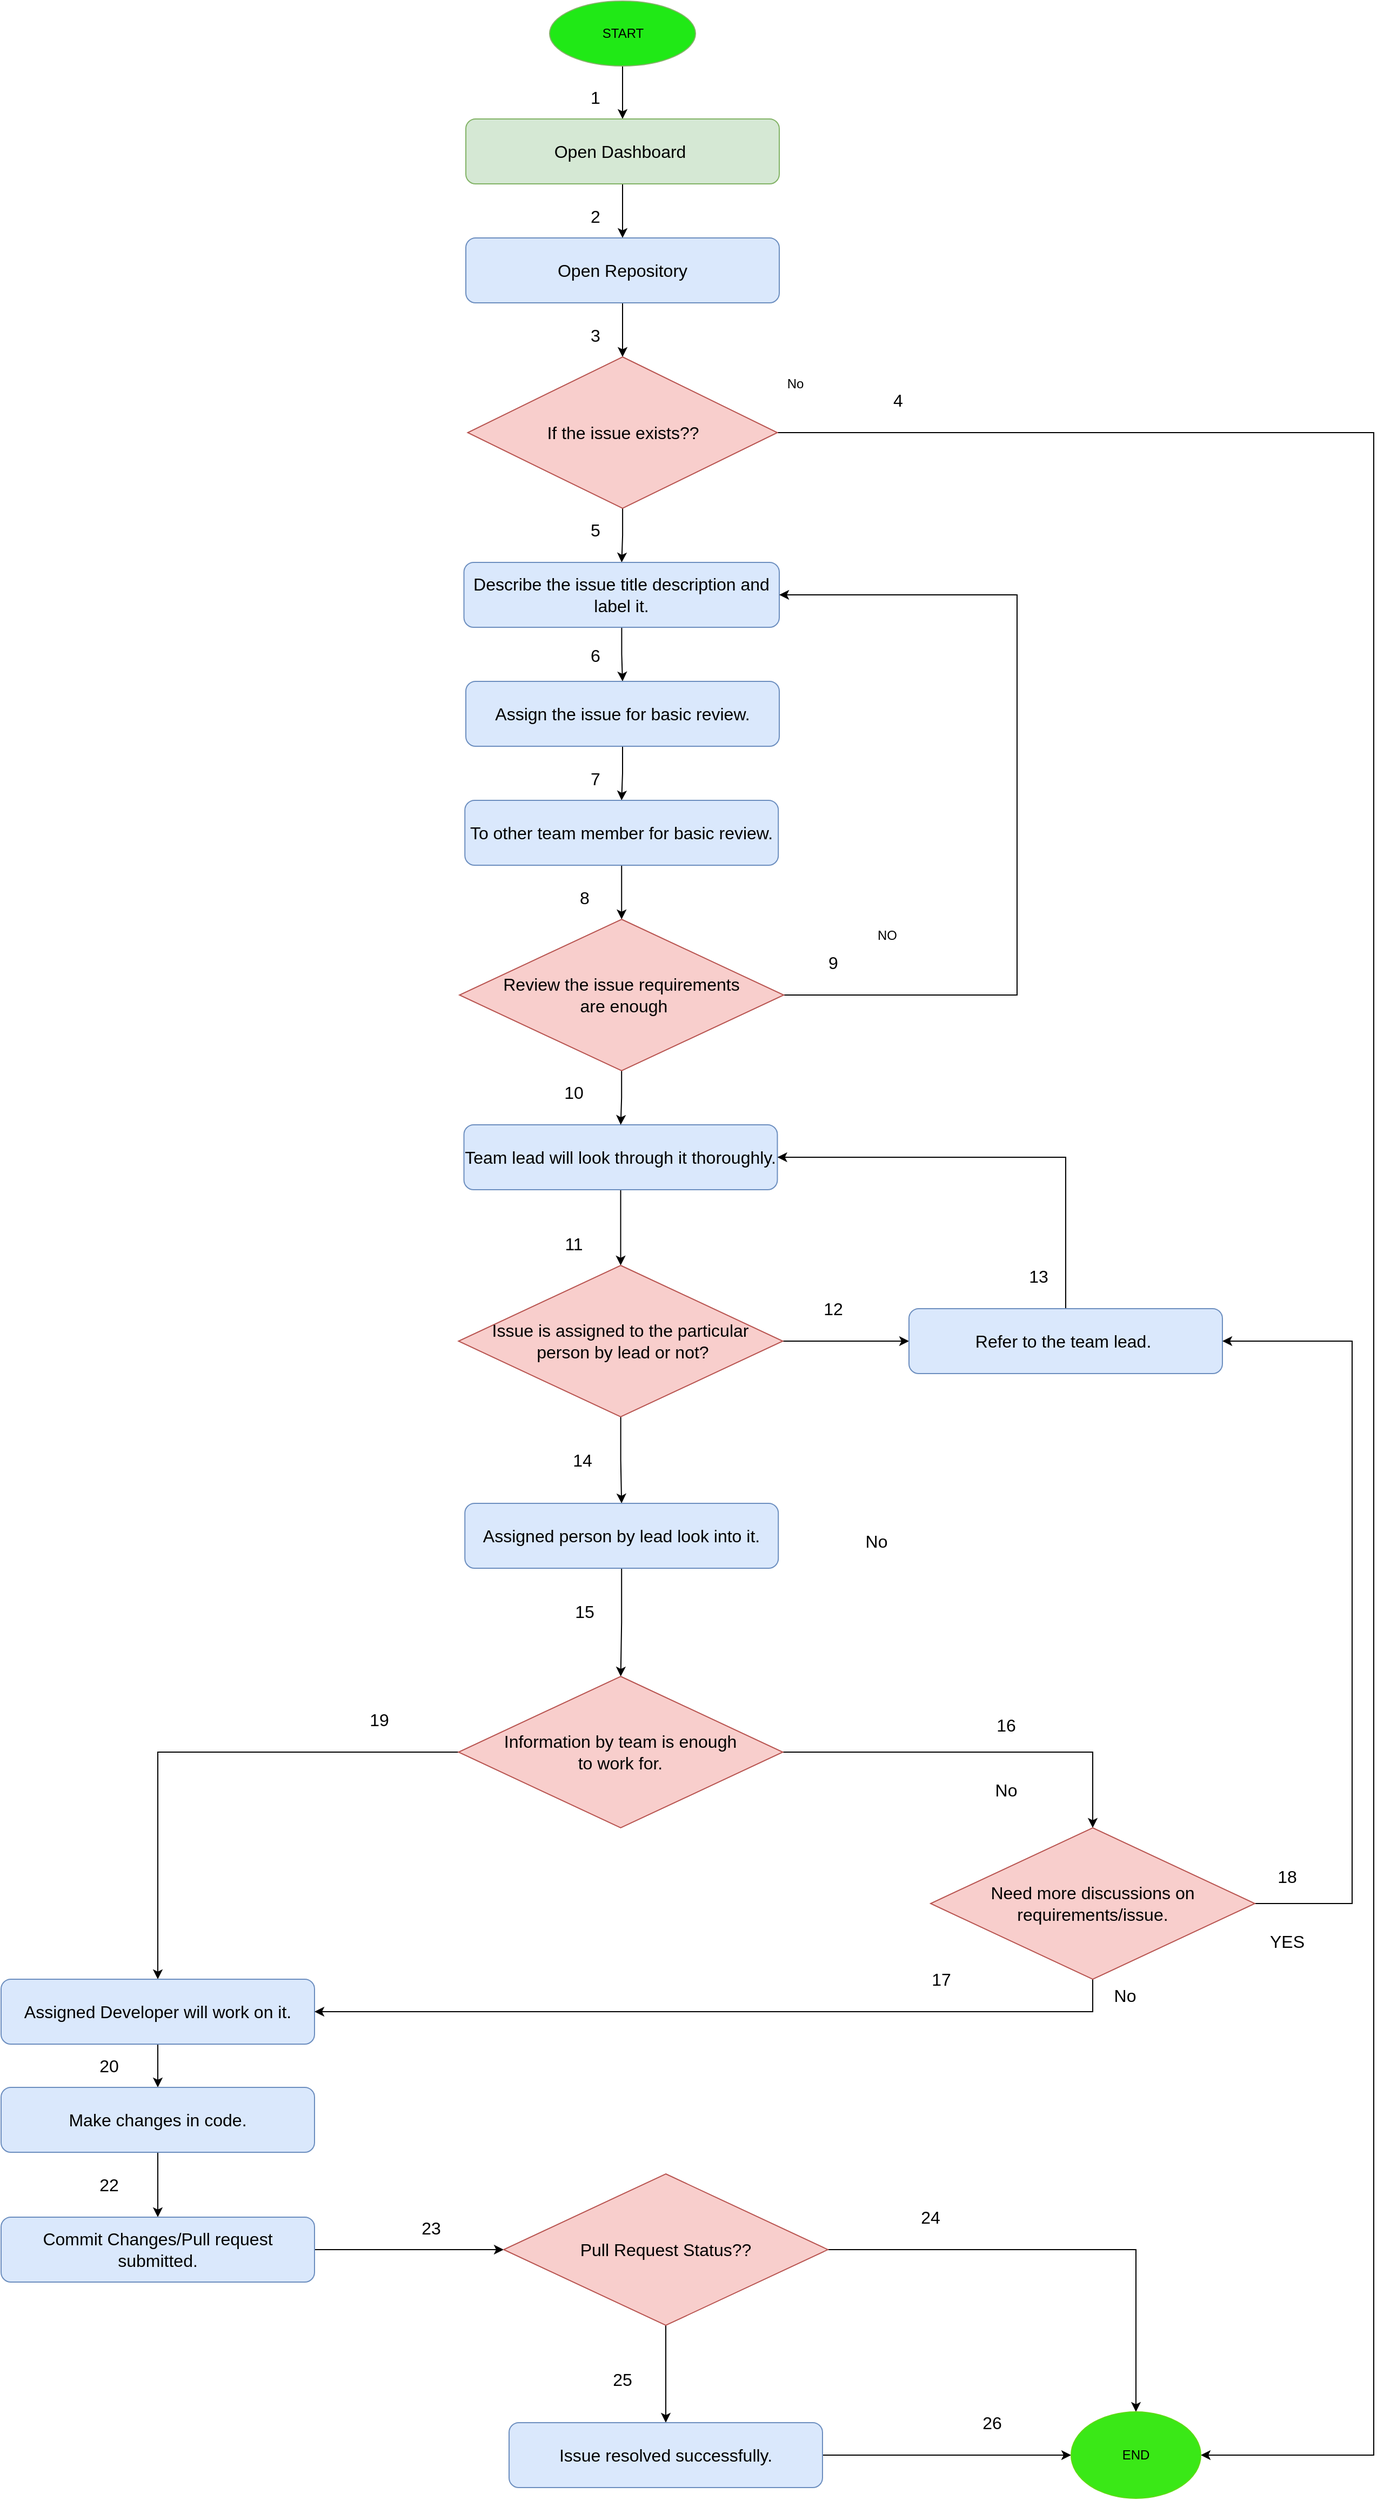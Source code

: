 <mxfile version="21.6.6" type="device">
  <diagram id="C5RBs43oDa-KdzZeNtuy" name="Page-1">
    <mxGraphModel dx="2679" dy="1708" grid="1" gridSize="10" guides="1" tooltips="1" connect="1" arrows="1" fold="1" page="1" pageScale="1" pageWidth="827" pageHeight="1169" math="0" shadow="0">
      <root>
        <mxCell id="WIyWlLk6GJQsqaUBKTNV-0" />
        <mxCell id="WIyWlLk6GJQsqaUBKTNV-1" parent="WIyWlLk6GJQsqaUBKTNV-0" />
        <mxCell id="uQDz-2lgoEEEBkljt1pr-6" value="" style="edgeStyle=orthogonalEdgeStyle;rounded=1;hachureGap=4;orthogonalLoop=1;jettySize=auto;html=1;fontFamily=Architects Daughter;fontSource=https%3A%2F%2Ffonts.googleapis.com%2Fcss%3Ffamily%3DArchitects%2BDaughter;fontSize=16;labelBackgroundColor=none;fontColor=default;" parent="WIyWlLk6GJQsqaUBKTNV-1" source="uQDz-2lgoEEEBkljt1pr-1" target="uQDz-2lgoEEEBkljt1pr-2" edge="1">
          <mxGeometry relative="1" as="geometry" />
        </mxCell>
        <mxCell id="uQDz-2lgoEEEBkljt1pr-1" value="START" style="ellipse;whiteSpace=wrap;html=1;rounded=1;labelBackgroundColor=none;fillColor=#20e916;strokeColor=#82b366;" parent="WIyWlLk6GJQsqaUBKTNV-1" vertex="1">
          <mxGeometry x="-792.5" y="-1169" width="135" height="60" as="geometry" />
        </mxCell>
        <mxCell id="uQDz-2lgoEEEBkljt1pr-5" value="" style="edgeStyle=orthogonalEdgeStyle;rounded=1;hachureGap=4;orthogonalLoop=1;jettySize=auto;html=1;fontFamily=Architects Daughter;fontSource=https%3A%2F%2Ffonts.googleapis.com%2Fcss%3Ffamily%3DArchitects%2BDaughter;fontSize=16;labelBackgroundColor=none;fontColor=default;" parent="WIyWlLk6GJQsqaUBKTNV-1" source="uQDz-2lgoEEEBkljt1pr-2" target="uQDz-2lgoEEEBkljt1pr-3" edge="1">
          <mxGeometry relative="1" as="geometry" />
        </mxCell>
        <mxCell id="uQDz-2lgoEEEBkljt1pr-2" value="&lt;font style=&quot;font-size: 16px;&quot;&gt;Open Dashboard&amp;nbsp;&lt;/font&gt;" style="rounded=1;whiteSpace=wrap;html=1;labelBackgroundColor=none;fillColor=#d5e8d4;strokeColor=#82b366;" parent="WIyWlLk6GJQsqaUBKTNV-1" vertex="1">
          <mxGeometry x="-870" y="-1060" width="290" height="60" as="geometry" />
        </mxCell>
        <mxCell id="uQDz-2lgoEEEBkljt1pr-8" style="edgeStyle=orthogonalEdgeStyle;rounded=0;orthogonalLoop=1;jettySize=auto;html=1;entryX=0.5;entryY=0;entryDx=0;entryDy=0;" parent="WIyWlLk6GJQsqaUBKTNV-1" source="uQDz-2lgoEEEBkljt1pr-3" target="uQDz-2lgoEEEBkljt1pr-7" edge="1">
          <mxGeometry relative="1" as="geometry" />
        </mxCell>
        <mxCell id="uQDz-2lgoEEEBkljt1pr-3" value="&lt;span style=&quot;font-size: 16px;&quot;&gt;Open Repository&lt;/span&gt;" style="rounded=1;whiteSpace=wrap;html=1;labelBackgroundColor=none;fillColor=#dae8fc;strokeColor=#6c8ebf;" parent="WIyWlLk6GJQsqaUBKTNV-1" vertex="1">
          <mxGeometry x="-870" y="-950" width="290" height="60" as="geometry" />
        </mxCell>
        <mxCell id="uQDz-2lgoEEEBkljt1pr-40" value="" style="edgeStyle=orthogonalEdgeStyle;rounded=0;orthogonalLoop=1;jettySize=auto;html=1;" parent="WIyWlLk6GJQsqaUBKTNV-1" source="uQDz-2lgoEEEBkljt1pr-7" target="uQDz-2lgoEEEBkljt1pr-10" edge="1">
          <mxGeometry relative="1" as="geometry" />
        </mxCell>
        <mxCell id="uQDz-2lgoEEEBkljt1pr-61" style="edgeStyle=orthogonalEdgeStyle;rounded=0;orthogonalLoop=1;jettySize=auto;html=1;entryX=1;entryY=0.5;entryDx=0;entryDy=0;" parent="WIyWlLk6GJQsqaUBKTNV-1" source="uQDz-2lgoEEEBkljt1pr-7" target="uQDz-2lgoEEEBkljt1pr-58" edge="1">
          <mxGeometry relative="1" as="geometry">
            <Array as="points">
              <mxPoint x="-30" y="-770" />
              <mxPoint x="-30" y="1100" />
            </Array>
          </mxGeometry>
        </mxCell>
        <mxCell id="uQDz-2lgoEEEBkljt1pr-7" value="&lt;span style=&quot;font-size: 16px;&quot;&gt;If the issue exists??&lt;/span&gt;" style="rhombus;whiteSpace=wrap;html=1;fillColor=#f8cecc;strokeColor=#b85450;rounded=0;" parent="WIyWlLk6GJQsqaUBKTNV-1" vertex="1">
          <mxGeometry x="-868.25" y="-840" width="286.5" height="140" as="geometry" />
        </mxCell>
        <mxCell id="uQDz-2lgoEEEBkljt1pr-9" value="No" style="text;html=1;strokeColor=none;fillColor=none;align=center;verticalAlign=middle;whiteSpace=wrap;rounded=0;" parent="WIyWlLk6GJQsqaUBKTNV-1" vertex="1">
          <mxGeometry x="-595" y="-830" width="60" height="30" as="geometry" />
        </mxCell>
        <mxCell id="uQDz-2lgoEEEBkljt1pr-41" value="" style="edgeStyle=orthogonalEdgeStyle;rounded=0;orthogonalLoop=1;jettySize=auto;html=1;" parent="WIyWlLk6GJQsqaUBKTNV-1" source="uQDz-2lgoEEEBkljt1pr-10" target="uQDz-2lgoEEEBkljt1pr-11" edge="1">
          <mxGeometry relative="1" as="geometry" />
        </mxCell>
        <mxCell id="uQDz-2lgoEEEBkljt1pr-10" value="&lt;span style=&quot;font-size: 16px;&quot;&gt;Describe the issue title description and label it.&lt;/span&gt;" style="rounded=1;whiteSpace=wrap;html=1;labelBackgroundColor=none;fillColor=#dae8fc;strokeColor=#6c8ebf;" parent="WIyWlLk6GJQsqaUBKTNV-1" vertex="1">
          <mxGeometry x="-871.75" y="-650" width="291.75" height="60" as="geometry" />
        </mxCell>
        <mxCell id="uQDz-2lgoEEEBkljt1pr-42" value="" style="edgeStyle=orthogonalEdgeStyle;rounded=0;orthogonalLoop=1;jettySize=auto;html=1;" parent="WIyWlLk6GJQsqaUBKTNV-1" source="uQDz-2lgoEEEBkljt1pr-11" target="uQDz-2lgoEEEBkljt1pr-12" edge="1">
          <mxGeometry relative="1" as="geometry" />
        </mxCell>
        <mxCell id="uQDz-2lgoEEEBkljt1pr-11" value="&lt;span style=&quot;font-size: 16px;&quot;&gt;Assign the issue for basic review.&lt;/span&gt;" style="rounded=1;whiteSpace=wrap;html=1;labelBackgroundColor=none;fillColor=#dae8fc;strokeColor=#6c8ebf;" parent="WIyWlLk6GJQsqaUBKTNV-1" vertex="1">
          <mxGeometry x="-870" y="-540" width="290" height="60" as="geometry" />
        </mxCell>
        <mxCell id="uQDz-2lgoEEEBkljt1pr-43" value="" style="edgeStyle=orthogonalEdgeStyle;rounded=0;orthogonalLoop=1;jettySize=auto;html=1;" parent="WIyWlLk6GJQsqaUBKTNV-1" source="uQDz-2lgoEEEBkljt1pr-12" target="uQDz-2lgoEEEBkljt1pr-14" edge="1">
          <mxGeometry relative="1" as="geometry" />
        </mxCell>
        <mxCell id="uQDz-2lgoEEEBkljt1pr-12" value="&lt;span style=&quot;font-size: 16px;&quot;&gt;To other team member for basic review.&lt;br&gt;&lt;/span&gt;" style="rounded=1;whiteSpace=wrap;html=1;labelBackgroundColor=none;fillColor=#dae8fc;strokeColor=#6c8ebf;" parent="WIyWlLk6GJQsqaUBKTNV-1" vertex="1">
          <mxGeometry x="-870.88" y="-430" width="290" height="60" as="geometry" />
        </mxCell>
        <mxCell id="uQDz-2lgoEEEBkljt1pr-47" value="" style="edgeStyle=orthogonalEdgeStyle;rounded=0;orthogonalLoop=1;jettySize=auto;html=1;" parent="WIyWlLk6GJQsqaUBKTNV-1" source="uQDz-2lgoEEEBkljt1pr-13" target="uQDz-2lgoEEEBkljt1pr-15" edge="1">
          <mxGeometry relative="1" as="geometry" />
        </mxCell>
        <mxCell id="uQDz-2lgoEEEBkljt1pr-13" value="&lt;span style=&quot;font-size: 16px;&quot;&gt;Team lead will look through it&amp;nbsp;thoroughly.&lt;/span&gt;" style="rounded=1;whiteSpace=wrap;html=1;labelBackgroundColor=none;fillColor=#dae8fc;strokeColor=#6c8ebf;" parent="WIyWlLk6GJQsqaUBKTNV-1" vertex="1">
          <mxGeometry x="-871.75" y="-130" width="290" height="60" as="geometry" />
        </mxCell>
        <mxCell id="uQDz-2lgoEEEBkljt1pr-45" value="" style="edgeStyle=orthogonalEdgeStyle;rounded=0;orthogonalLoop=1;jettySize=auto;html=1;" parent="WIyWlLk6GJQsqaUBKTNV-1" source="uQDz-2lgoEEEBkljt1pr-14" target="uQDz-2lgoEEEBkljt1pr-13" edge="1">
          <mxGeometry relative="1" as="geometry" />
        </mxCell>
        <mxCell id="uQDz-2lgoEEEBkljt1pr-46" style="edgeStyle=orthogonalEdgeStyle;rounded=0;orthogonalLoop=1;jettySize=auto;html=1;entryX=1;entryY=0.5;entryDx=0;entryDy=0;" parent="WIyWlLk6GJQsqaUBKTNV-1" source="uQDz-2lgoEEEBkljt1pr-14" target="uQDz-2lgoEEEBkljt1pr-10" edge="1">
          <mxGeometry relative="1" as="geometry">
            <Array as="points">
              <mxPoint x="-360" y="-250" />
              <mxPoint x="-360" y="-620" />
            </Array>
          </mxGeometry>
        </mxCell>
        <mxCell id="uQDz-2lgoEEEBkljt1pr-14" value="&lt;span style=&quot;font-size: 16px;&quot;&gt;Review the issue requirements&lt;br&gt;&amp;nbsp;are enough&lt;/span&gt;" style="rhombus;whiteSpace=wrap;html=1;fillColor=#f8cecc;strokeColor=#b85450;rounded=0;align=center;" parent="WIyWlLk6GJQsqaUBKTNV-1" vertex="1">
          <mxGeometry x="-875.88" y="-320" width="300" height="140" as="geometry" />
        </mxCell>
        <mxCell id="uQDz-2lgoEEEBkljt1pr-48" value="" style="edgeStyle=orthogonalEdgeStyle;rounded=0;orthogonalLoop=1;jettySize=auto;html=1;" parent="WIyWlLk6GJQsqaUBKTNV-1" source="uQDz-2lgoEEEBkljt1pr-15" target="uQDz-2lgoEEEBkljt1pr-16" edge="1">
          <mxGeometry relative="1" as="geometry" />
        </mxCell>
        <mxCell id="uQDz-2lgoEEEBkljt1pr-50" value="" style="edgeStyle=orthogonalEdgeStyle;rounded=0;orthogonalLoop=1;jettySize=auto;html=1;" parent="WIyWlLk6GJQsqaUBKTNV-1" source="uQDz-2lgoEEEBkljt1pr-15" target="uQDz-2lgoEEEBkljt1pr-18" edge="1">
          <mxGeometry relative="1" as="geometry" />
        </mxCell>
        <mxCell id="uQDz-2lgoEEEBkljt1pr-15" value="&lt;span style=&quot;font-size: 16px;&quot;&gt;Issue is assigned to the particular&lt;br&gt;&amp;nbsp;person by lead or not?&lt;/span&gt;" style="rhombus;whiteSpace=wrap;html=1;fillColor=#f8cecc;strokeColor=#b85450;rounded=0;align=center;" parent="WIyWlLk6GJQsqaUBKTNV-1" vertex="1">
          <mxGeometry x="-876.75" width="300" height="140" as="geometry" />
        </mxCell>
        <mxCell id="uQDz-2lgoEEEBkljt1pr-49" style="edgeStyle=orthogonalEdgeStyle;rounded=0;orthogonalLoop=1;jettySize=auto;html=1;entryX=1;entryY=0.5;entryDx=0;entryDy=0;" parent="WIyWlLk6GJQsqaUBKTNV-1" source="uQDz-2lgoEEEBkljt1pr-16" target="uQDz-2lgoEEEBkljt1pr-13" edge="1">
          <mxGeometry relative="1" as="geometry">
            <Array as="points">
              <mxPoint x="-315" y="-100" />
            </Array>
          </mxGeometry>
        </mxCell>
        <mxCell id="uQDz-2lgoEEEBkljt1pr-16" value="&lt;span style=&quot;font-size: 16px;&quot;&gt;Refer to the team lead.&amp;nbsp;&lt;/span&gt;" style="rounded=1;whiteSpace=wrap;html=1;labelBackgroundColor=none;fillColor=#dae8fc;strokeColor=#6c8ebf;" parent="WIyWlLk6GJQsqaUBKTNV-1" vertex="1">
          <mxGeometry x="-460" y="40" width="290" height="60" as="geometry" />
        </mxCell>
        <mxCell id="uQDz-2lgoEEEBkljt1pr-51" value="" style="edgeStyle=orthogonalEdgeStyle;rounded=0;orthogonalLoop=1;jettySize=auto;html=1;" parent="WIyWlLk6GJQsqaUBKTNV-1" source="uQDz-2lgoEEEBkljt1pr-18" target="uQDz-2lgoEEEBkljt1pr-19" edge="1">
          <mxGeometry relative="1" as="geometry" />
        </mxCell>
        <mxCell id="uQDz-2lgoEEEBkljt1pr-18" value="&lt;span style=&quot;font-size: 16px;&quot;&gt;Assigned person by lead look into it.&lt;/span&gt;" style="rounded=1;whiteSpace=wrap;html=1;labelBackgroundColor=none;fillColor=#dae8fc;strokeColor=#6c8ebf;" parent="WIyWlLk6GJQsqaUBKTNV-1" vertex="1">
          <mxGeometry x="-870.88" y="220" width="290" height="60" as="geometry" />
        </mxCell>
        <mxCell id="uQDz-2lgoEEEBkljt1pr-52" style="edgeStyle=orthogonalEdgeStyle;rounded=0;orthogonalLoop=1;jettySize=auto;html=1;entryX=0.5;entryY=0;entryDx=0;entryDy=0;" parent="WIyWlLk6GJQsqaUBKTNV-1" source="uQDz-2lgoEEEBkljt1pr-19" target="uQDz-2lgoEEEBkljt1pr-21" edge="1">
          <mxGeometry relative="1" as="geometry" />
        </mxCell>
        <mxCell id="uQDz-2lgoEEEBkljt1pr-53" style="edgeStyle=orthogonalEdgeStyle;rounded=0;orthogonalLoop=1;jettySize=auto;html=1;entryX=0.5;entryY=0;entryDx=0;entryDy=0;" parent="WIyWlLk6GJQsqaUBKTNV-1" source="uQDz-2lgoEEEBkljt1pr-19" target="uQDz-2lgoEEEBkljt1pr-27" edge="1">
          <mxGeometry relative="1" as="geometry" />
        </mxCell>
        <mxCell id="uQDz-2lgoEEEBkljt1pr-19" value="&lt;span style=&quot;font-size: 16px;&quot;&gt;Information by team is enough &lt;br&gt;to work for.&lt;/span&gt;" style="rhombus;whiteSpace=wrap;html=1;fillColor=#f8cecc;strokeColor=#b85450;rounded=0;align=center;" parent="WIyWlLk6GJQsqaUBKTNV-1" vertex="1">
          <mxGeometry x="-876.75" y="380" width="300" height="140" as="geometry" />
        </mxCell>
        <mxCell id="uQDz-2lgoEEEBkljt1pr-20" value="&lt;font style=&quot;font-size: 16px;&quot;&gt;No&lt;/font&gt;" style="text;html=1;strokeColor=none;fillColor=none;align=center;verticalAlign=middle;whiteSpace=wrap;rounded=0;" parent="WIyWlLk6GJQsqaUBKTNV-1" vertex="1">
          <mxGeometry x="-520" y="240" width="60" height="30" as="geometry" />
        </mxCell>
        <mxCell id="uQDz-2lgoEEEBkljt1pr-25" value="" style="edgeStyle=orthogonalEdgeStyle;rounded=0;orthogonalLoop=1;jettySize=auto;html=1;" parent="WIyWlLk6GJQsqaUBKTNV-1" source="uQDz-2lgoEEEBkljt1pr-21" target="uQDz-2lgoEEEBkljt1pr-22" edge="1">
          <mxGeometry relative="1" as="geometry" />
        </mxCell>
        <mxCell id="uQDz-2lgoEEEBkljt1pr-21" value="&lt;span style=&quot;font-size: 16px;&quot;&gt;Assigned Developer will work on it.&lt;/span&gt;" style="rounded=1;whiteSpace=wrap;html=1;labelBackgroundColor=none;fillColor=#dae8fc;strokeColor=#6c8ebf;" parent="WIyWlLk6GJQsqaUBKTNV-1" vertex="1">
          <mxGeometry x="-1300" y="660" width="290" height="60" as="geometry" />
        </mxCell>
        <mxCell id="uQDz-2lgoEEEBkljt1pr-26" value="" style="edgeStyle=orthogonalEdgeStyle;rounded=0;orthogonalLoop=1;jettySize=auto;html=1;" parent="WIyWlLk6GJQsqaUBKTNV-1" source="uQDz-2lgoEEEBkljt1pr-22" target="uQDz-2lgoEEEBkljt1pr-23" edge="1">
          <mxGeometry relative="1" as="geometry" />
        </mxCell>
        <mxCell id="uQDz-2lgoEEEBkljt1pr-22" value="&lt;span style=&quot;font-size: 16px;&quot;&gt;Make changes in code.&lt;/span&gt;" style="rounded=1;whiteSpace=wrap;html=1;labelBackgroundColor=none;fillColor=#dae8fc;strokeColor=#6c8ebf;" parent="WIyWlLk6GJQsqaUBKTNV-1" vertex="1">
          <mxGeometry x="-1300" y="760" width="290" height="60" as="geometry" />
        </mxCell>
        <mxCell id="uQDz-2lgoEEEBkljt1pr-56" style="edgeStyle=orthogonalEdgeStyle;rounded=0;orthogonalLoop=1;jettySize=auto;html=1;entryX=0;entryY=0.5;entryDx=0;entryDy=0;" parent="WIyWlLk6GJQsqaUBKTNV-1" source="uQDz-2lgoEEEBkljt1pr-23" target="uQDz-2lgoEEEBkljt1pr-33" edge="1">
          <mxGeometry relative="1" as="geometry" />
        </mxCell>
        <mxCell id="uQDz-2lgoEEEBkljt1pr-23" value="&lt;span style=&quot;font-size: 16px;&quot;&gt;Commit Changes/Pull request submitted.&lt;/span&gt;" style="rounded=1;whiteSpace=wrap;html=1;labelBackgroundColor=none;fillColor=#dae8fc;strokeColor=#6c8ebf;" parent="WIyWlLk6GJQsqaUBKTNV-1" vertex="1">
          <mxGeometry x="-1300" y="880" width="290" height="60" as="geometry" />
        </mxCell>
        <mxCell id="uQDz-2lgoEEEBkljt1pr-54" style="edgeStyle=orthogonalEdgeStyle;rounded=0;orthogonalLoop=1;jettySize=auto;html=1;entryX=1;entryY=0.5;entryDx=0;entryDy=0;" parent="WIyWlLk6GJQsqaUBKTNV-1" source="uQDz-2lgoEEEBkljt1pr-27" target="uQDz-2lgoEEEBkljt1pr-21" edge="1">
          <mxGeometry relative="1" as="geometry">
            <Array as="points">
              <mxPoint x="-290" y="690" />
            </Array>
          </mxGeometry>
        </mxCell>
        <mxCell id="uQDz-2lgoEEEBkljt1pr-55" style="edgeStyle=orthogonalEdgeStyle;rounded=0;orthogonalLoop=1;jettySize=auto;html=1;entryX=1;entryY=0.5;entryDx=0;entryDy=0;" parent="WIyWlLk6GJQsqaUBKTNV-1" source="uQDz-2lgoEEEBkljt1pr-27" target="uQDz-2lgoEEEBkljt1pr-16" edge="1">
          <mxGeometry relative="1" as="geometry">
            <Array as="points">
              <mxPoint x="-50" y="590" />
              <mxPoint x="-50" y="70" />
            </Array>
          </mxGeometry>
        </mxCell>
        <mxCell id="uQDz-2lgoEEEBkljt1pr-27" value="&lt;span style=&quot;font-size: 16px;&quot;&gt;Need more discussions on &lt;br&gt;requirements/issue.&lt;/span&gt;" style="rhombus;whiteSpace=wrap;html=1;fillColor=#f8cecc;strokeColor=#b85450;rounded=0;align=center;" parent="WIyWlLk6GJQsqaUBKTNV-1" vertex="1">
          <mxGeometry x="-440" y="520" width="300" height="140" as="geometry" />
        </mxCell>
        <mxCell id="uQDz-2lgoEEEBkljt1pr-30" value="&lt;font style=&quot;font-size: 16px;&quot;&gt;No&lt;/font&gt;" style="text;html=1;strokeColor=none;fillColor=none;align=center;verticalAlign=middle;whiteSpace=wrap;rounded=0;" parent="WIyWlLk6GJQsqaUBKTNV-1" vertex="1">
          <mxGeometry x="-400" y="470" width="60" height="30" as="geometry" />
        </mxCell>
        <mxCell id="uQDz-2lgoEEEBkljt1pr-57" value="" style="edgeStyle=orthogonalEdgeStyle;rounded=0;orthogonalLoop=1;jettySize=auto;html=1;" parent="WIyWlLk6GJQsqaUBKTNV-1" source="uQDz-2lgoEEEBkljt1pr-33" target="uQDz-2lgoEEEBkljt1pr-39" edge="1">
          <mxGeometry relative="1" as="geometry" />
        </mxCell>
        <mxCell id="uQDz-2lgoEEEBkljt1pr-60" style="edgeStyle=orthogonalEdgeStyle;rounded=0;orthogonalLoop=1;jettySize=auto;html=1;entryX=0.5;entryY=0;entryDx=0;entryDy=0;" parent="WIyWlLk6GJQsqaUBKTNV-1" source="uQDz-2lgoEEEBkljt1pr-33" target="uQDz-2lgoEEEBkljt1pr-58" edge="1">
          <mxGeometry relative="1" as="geometry" />
        </mxCell>
        <mxCell id="uQDz-2lgoEEEBkljt1pr-33" value="&lt;span style=&quot;font-size: 16px;&quot;&gt;Pull Request Status??&lt;/span&gt;" style="rhombus;whiteSpace=wrap;html=1;fillColor=#f8cecc;strokeColor=#b85450;rounded=0;align=center;" parent="WIyWlLk6GJQsqaUBKTNV-1" vertex="1">
          <mxGeometry x="-835" y="840" width="300" height="140" as="geometry" />
        </mxCell>
        <mxCell id="uQDz-2lgoEEEBkljt1pr-35" value="&lt;font style=&quot;font-size: 16px;&quot;&gt;No&lt;/font&gt;" style="text;html=1;strokeColor=none;fillColor=none;align=center;verticalAlign=middle;whiteSpace=wrap;rounded=0;" parent="WIyWlLk6GJQsqaUBKTNV-1" vertex="1">
          <mxGeometry x="-290" y="660" width="60" height="30" as="geometry" />
        </mxCell>
        <mxCell id="uQDz-2lgoEEEBkljt1pr-37" value="&lt;font style=&quot;font-size: 16px;&quot;&gt;YES&lt;/font&gt;" style="text;html=1;strokeColor=none;fillColor=none;align=center;verticalAlign=middle;whiteSpace=wrap;rounded=0;" parent="WIyWlLk6GJQsqaUBKTNV-1" vertex="1">
          <mxGeometry x="-140" y="610" width="60" height="30" as="geometry" />
        </mxCell>
        <mxCell id="uQDz-2lgoEEEBkljt1pr-59" style="edgeStyle=orthogonalEdgeStyle;rounded=0;orthogonalLoop=1;jettySize=auto;html=1;entryX=0;entryY=0.5;entryDx=0;entryDy=0;" parent="WIyWlLk6GJQsqaUBKTNV-1" source="uQDz-2lgoEEEBkljt1pr-39" target="uQDz-2lgoEEEBkljt1pr-58" edge="1">
          <mxGeometry relative="1" as="geometry" />
        </mxCell>
        <mxCell id="uQDz-2lgoEEEBkljt1pr-39" value="&lt;span style=&quot;font-size: 16px;&quot;&gt;Issue resolved successfully.&lt;/span&gt;" style="rounded=1;whiteSpace=wrap;html=1;labelBackgroundColor=none;fillColor=#dae8fc;strokeColor=#6c8ebf;" parent="WIyWlLk6GJQsqaUBKTNV-1" vertex="1">
          <mxGeometry x="-830" y="1070" width="290" height="60" as="geometry" />
        </mxCell>
        <mxCell id="uQDz-2lgoEEEBkljt1pr-44" value="NO" style="text;html=1;strokeColor=none;fillColor=none;align=center;verticalAlign=middle;whiteSpace=wrap;rounded=0;" parent="WIyWlLk6GJQsqaUBKTNV-1" vertex="1">
          <mxGeometry x="-510" y="-320" width="60" height="30" as="geometry" />
        </mxCell>
        <mxCell id="uQDz-2lgoEEEBkljt1pr-58" value="END" style="ellipse;whiteSpace=wrap;html=1;fillColor=#3AE817;strokeColor=#5ddb14;" parent="WIyWlLk6GJQsqaUBKTNV-1" vertex="1">
          <mxGeometry x="-310" y="1060" width="120" height="80" as="geometry" />
        </mxCell>
        <mxCell id="YnTICi8ui2n6Fjm0uLqH-1" value="&lt;font style=&quot;font-size: 16px;&quot;&gt;2&lt;/font&gt;" style="text;html=1;strokeColor=none;fillColor=none;align=center;verticalAlign=middle;whiteSpace=wrap;rounded=0;" vertex="1" parent="WIyWlLk6GJQsqaUBKTNV-1">
          <mxGeometry x="-780" y="-990" width="60" height="40" as="geometry" />
        </mxCell>
        <mxCell id="YnTICi8ui2n6Fjm0uLqH-2" value="&lt;font style=&quot;font-size: 16px;&quot;&gt;3&lt;/font&gt;" style="text;html=1;strokeColor=none;fillColor=none;align=center;verticalAlign=middle;whiteSpace=wrap;rounded=0;" vertex="1" parent="WIyWlLk6GJQsqaUBKTNV-1">
          <mxGeometry x="-780" y="-880" width="60" height="40" as="geometry" />
        </mxCell>
        <mxCell id="YnTICi8ui2n6Fjm0uLqH-3" value="&lt;font style=&quot;font-size: 16px;&quot;&gt;1&lt;/font&gt;" style="text;html=1;strokeColor=none;fillColor=none;align=center;verticalAlign=middle;whiteSpace=wrap;rounded=0;" vertex="1" parent="WIyWlLk6GJQsqaUBKTNV-1">
          <mxGeometry x="-780" y="-1100" width="60" height="40" as="geometry" />
        </mxCell>
        <mxCell id="YnTICi8ui2n6Fjm0uLqH-4" value="&lt;font style=&quot;font-size: 16px;&quot;&gt;4&lt;/font&gt;" style="text;html=1;strokeColor=none;fillColor=none;align=center;verticalAlign=middle;whiteSpace=wrap;rounded=0;" vertex="1" parent="WIyWlLk6GJQsqaUBKTNV-1">
          <mxGeometry x="-500" y="-820" width="60" height="40" as="geometry" />
        </mxCell>
        <mxCell id="YnTICi8ui2n6Fjm0uLqH-5" value="&lt;span style=&quot;font-size: 16px;&quot;&gt;5&lt;/span&gt;" style="text;html=1;strokeColor=none;fillColor=none;align=center;verticalAlign=middle;whiteSpace=wrap;rounded=0;" vertex="1" parent="WIyWlLk6GJQsqaUBKTNV-1">
          <mxGeometry x="-780" y="-700" width="60" height="40" as="geometry" />
        </mxCell>
        <mxCell id="YnTICi8ui2n6Fjm0uLqH-6" value="&lt;font style=&quot;font-size: 16px;&quot;&gt;6&lt;/font&gt;" style="text;html=1;strokeColor=none;fillColor=none;align=center;verticalAlign=middle;whiteSpace=wrap;rounded=0;" vertex="1" parent="WIyWlLk6GJQsqaUBKTNV-1">
          <mxGeometry x="-780" y="-584" width="60" height="40" as="geometry" />
        </mxCell>
        <mxCell id="YnTICi8ui2n6Fjm0uLqH-7" value="&lt;font style=&quot;font-size: 16px;&quot;&gt;7&lt;/font&gt;" style="text;html=1;strokeColor=none;fillColor=none;align=center;verticalAlign=middle;whiteSpace=wrap;rounded=0;" vertex="1" parent="WIyWlLk6GJQsqaUBKTNV-1">
          <mxGeometry x="-780" y="-470" width="60" height="40" as="geometry" />
        </mxCell>
        <mxCell id="YnTICi8ui2n6Fjm0uLqH-8" value="&lt;font style=&quot;font-size: 16px;&quot;&gt;8&lt;/font&gt;" style="text;html=1;strokeColor=none;fillColor=none;align=center;verticalAlign=middle;whiteSpace=wrap;rounded=0;" vertex="1" parent="WIyWlLk6GJQsqaUBKTNV-1">
          <mxGeometry x="-790" y="-360" width="60" height="40" as="geometry" />
        </mxCell>
        <mxCell id="YnTICi8ui2n6Fjm0uLqH-10" value="&lt;font style=&quot;font-size: 16px;&quot;&gt;9&lt;/font&gt;" style="text;html=1;strokeColor=none;fillColor=none;align=center;verticalAlign=middle;whiteSpace=wrap;rounded=0;" vertex="1" parent="WIyWlLk6GJQsqaUBKTNV-1">
          <mxGeometry x="-560" y="-300" width="60" height="40" as="geometry" />
        </mxCell>
        <mxCell id="YnTICi8ui2n6Fjm0uLqH-11" value="&lt;font style=&quot;font-size: 16px;&quot;&gt;10&lt;/font&gt;" style="text;html=1;strokeColor=none;fillColor=none;align=center;verticalAlign=middle;whiteSpace=wrap;rounded=0;" vertex="1" parent="WIyWlLk6GJQsqaUBKTNV-1">
          <mxGeometry x="-800" y="-180" width="60" height="40" as="geometry" />
        </mxCell>
        <mxCell id="YnTICi8ui2n6Fjm0uLqH-12" value="&lt;font style=&quot;font-size: 16px;&quot;&gt;11&lt;/font&gt;" style="text;html=1;strokeColor=none;fillColor=none;align=center;verticalAlign=middle;whiteSpace=wrap;rounded=0;" vertex="1" parent="WIyWlLk6GJQsqaUBKTNV-1">
          <mxGeometry x="-800" y="-40" width="60" height="40" as="geometry" />
        </mxCell>
        <mxCell id="YnTICi8ui2n6Fjm0uLqH-13" value="&lt;font style=&quot;font-size: 16px;&quot;&gt;12&lt;/font&gt;" style="text;html=1;strokeColor=none;fillColor=none;align=center;verticalAlign=middle;whiteSpace=wrap;rounded=0;" vertex="1" parent="WIyWlLk6GJQsqaUBKTNV-1">
          <mxGeometry x="-560" y="20" width="60" height="40" as="geometry" />
        </mxCell>
        <mxCell id="YnTICi8ui2n6Fjm0uLqH-14" value="&lt;font style=&quot;font-size: 16px;&quot;&gt;13&lt;/font&gt;" style="text;html=1;strokeColor=none;fillColor=none;align=center;verticalAlign=middle;whiteSpace=wrap;rounded=0;" vertex="1" parent="WIyWlLk6GJQsqaUBKTNV-1">
          <mxGeometry x="-370" y="-10" width="60" height="40" as="geometry" />
        </mxCell>
        <mxCell id="YnTICi8ui2n6Fjm0uLqH-16" value="&lt;font style=&quot;font-size: 16px;&quot;&gt;14&lt;/font&gt;" style="text;html=1;strokeColor=none;fillColor=none;align=center;verticalAlign=middle;whiteSpace=wrap;rounded=0;" vertex="1" parent="WIyWlLk6GJQsqaUBKTNV-1">
          <mxGeometry x="-792.5" y="160" width="60" height="40" as="geometry" />
        </mxCell>
        <mxCell id="YnTICi8ui2n6Fjm0uLqH-17" value="&lt;font style=&quot;font-size: 16px;&quot;&gt;15&lt;/font&gt;" style="text;html=1;strokeColor=none;fillColor=none;align=center;verticalAlign=middle;whiteSpace=wrap;rounded=0;" vertex="1" parent="WIyWlLk6GJQsqaUBKTNV-1">
          <mxGeometry x="-790" y="300" width="60" height="40" as="geometry" />
        </mxCell>
        <mxCell id="YnTICi8ui2n6Fjm0uLqH-18" value="&lt;font style=&quot;font-size: 16px;&quot;&gt;19&lt;/font&gt;" style="text;html=1;strokeColor=none;fillColor=none;align=center;verticalAlign=middle;whiteSpace=wrap;rounded=0;" vertex="1" parent="WIyWlLk6GJQsqaUBKTNV-1">
          <mxGeometry x="-980" y="400" width="60" height="40" as="geometry" />
        </mxCell>
        <mxCell id="YnTICi8ui2n6Fjm0uLqH-19" value="&lt;font style=&quot;font-size: 16px;&quot;&gt;16&lt;/font&gt;" style="text;html=1;strokeColor=none;fillColor=none;align=center;verticalAlign=middle;whiteSpace=wrap;rounded=0;" vertex="1" parent="WIyWlLk6GJQsqaUBKTNV-1">
          <mxGeometry x="-400" y="405" width="60" height="40" as="geometry" />
        </mxCell>
        <mxCell id="YnTICi8ui2n6Fjm0uLqH-20" value="&lt;font style=&quot;font-size: 16px;&quot;&gt;17&lt;/font&gt;" style="text;html=1;strokeColor=none;fillColor=none;align=center;verticalAlign=middle;whiteSpace=wrap;rounded=0;" vertex="1" parent="WIyWlLk6GJQsqaUBKTNV-1">
          <mxGeometry x="-460" y="640" width="60" height="40" as="geometry" />
        </mxCell>
        <mxCell id="YnTICi8ui2n6Fjm0uLqH-21" value="&lt;font style=&quot;font-size: 16px;&quot;&gt;18&lt;/font&gt;" style="text;html=1;strokeColor=none;fillColor=none;align=center;verticalAlign=middle;whiteSpace=wrap;rounded=0;" vertex="1" parent="WIyWlLk6GJQsqaUBKTNV-1">
          <mxGeometry x="-140" y="545" width="60" height="40" as="geometry" />
        </mxCell>
        <mxCell id="YnTICi8ui2n6Fjm0uLqH-22" value="&lt;font style=&quot;font-size: 16px;&quot;&gt;20&lt;/font&gt;" style="text;html=1;strokeColor=none;fillColor=none;align=center;verticalAlign=middle;whiteSpace=wrap;rounded=0;" vertex="1" parent="WIyWlLk6GJQsqaUBKTNV-1">
          <mxGeometry x="-1230" y="720" width="60" height="40" as="geometry" />
        </mxCell>
        <mxCell id="YnTICi8ui2n6Fjm0uLqH-23" value="&lt;font style=&quot;font-size: 16px;&quot;&gt;22&lt;/font&gt;" style="text;html=1;strokeColor=none;fillColor=none;align=center;verticalAlign=middle;whiteSpace=wrap;rounded=0;" vertex="1" parent="WIyWlLk6GJQsqaUBKTNV-1">
          <mxGeometry x="-1230" y="830" width="60" height="40" as="geometry" />
        </mxCell>
        <mxCell id="YnTICi8ui2n6Fjm0uLqH-24" value="&lt;font style=&quot;font-size: 16px;&quot;&gt;23&lt;/font&gt;" style="text;html=1;strokeColor=none;fillColor=none;align=center;verticalAlign=middle;whiteSpace=wrap;rounded=0;" vertex="1" parent="WIyWlLk6GJQsqaUBKTNV-1">
          <mxGeometry x="-931.75" y="870" width="60" height="40" as="geometry" />
        </mxCell>
        <mxCell id="YnTICi8ui2n6Fjm0uLqH-25" value="&lt;font style=&quot;font-size: 16px;&quot;&gt;25&lt;/font&gt;" style="text;html=1;strokeColor=none;fillColor=none;align=center;verticalAlign=middle;whiteSpace=wrap;rounded=0;" vertex="1" parent="WIyWlLk6GJQsqaUBKTNV-1">
          <mxGeometry x="-755" y="1010" width="60" height="40" as="geometry" />
        </mxCell>
        <mxCell id="YnTICi8ui2n6Fjm0uLqH-26" value="&lt;font style=&quot;font-size: 16px;&quot;&gt;24&lt;/font&gt;" style="text;html=1;strokeColor=none;fillColor=none;align=center;verticalAlign=middle;whiteSpace=wrap;rounded=0;" vertex="1" parent="WIyWlLk6GJQsqaUBKTNV-1">
          <mxGeometry x="-470" y="860" width="60" height="40" as="geometry" />
        </mxCell>
        <mxCell id="YnTICi8ui2n6Fjm0uLqH-27" value="&lt;font style=&quot;font-size: 16px;&quot;&gt;26&lt;/font&gt;" style="text;html=1;strokeColor=none;fillColor=none;align=center;verticalAlign=middle;whiteSpace=wrap;rounded=0;" vertex="1" parent="WIyWlLk6GJQsqaUBKTNV-1">
          <mxGeometry x="-413" y="1050" width="60" height="40" as="geometry" />
        </mxCell>
      </root>
    </mxGraphModel>
  </diagram>
</mxfile>
